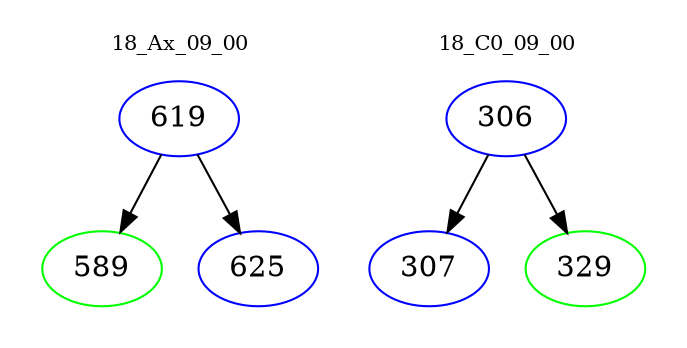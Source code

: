 digraph{
subgraph cluster_0 {
color = white
label = "18_Ax_09_00";
fontsize=10;
T0_619 [label="619", color="blue"]
T0_619 -> T0_589 [color="black"]
T0_589 [label="589", color="green"]
T0_619 -> T0_625 [color="black"]
T0_625 [label="625", color="blue"]
}
subgraph cluster_1 {
color = white
label = "18_C0_09_00";
fontsize=10;
T1_306 [label="306", color="blue"]
T1_306 -> T1_307 [color="black"]
T1_307 [label="307", color="blue"]
T1_306 -> T1_329 [color="black"]
T1_329 [label="329", color="green"]
}
}
